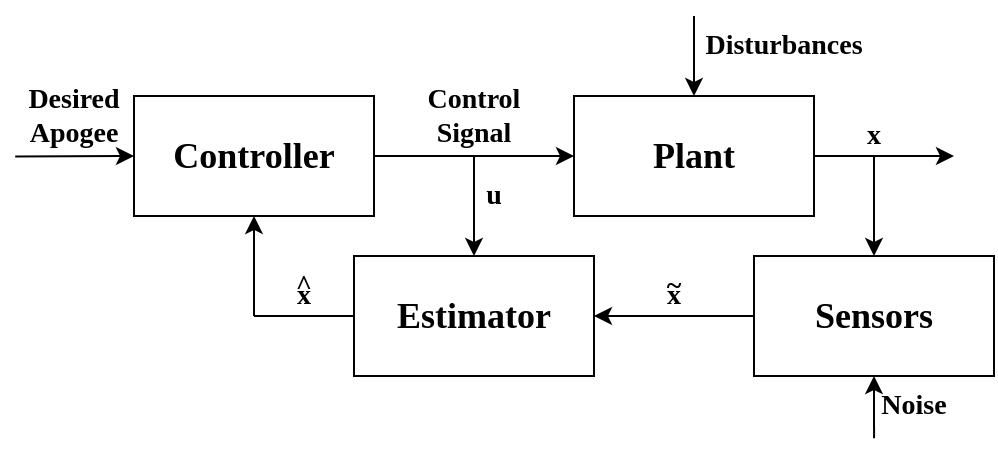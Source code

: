 <mxfile version="24.5.3" type="device">
  <diagram id="M5d3XEWPW-TU6OtU4TSX" name="Page-1">
    <mxGraphModel dx="926" dy="479" grid="1" gridSize="10" guides="1" tooltips="1" connect="1" arrows="1" fold="1" page="1" pageScale="1" pageWidth="827" pageHeight="1169" math="0" shadow="0">
      <root>
        <mxCell id="0" />
        <mxCell id="1" parent="0" />
        <mxCell id="fBwwVvs3XJOaM93i2fHY-23" value="&lt;font style=&quot;font-size: 14px;&quot; face=&quot;Times New Roman&quot;&gt;&lt;b&gt;x&lt;/b&gt;&lt;/font&gt;" style="text;html=1;align=center;verticalAlign=middle;whiteSpace=wrap;rounded=0;" parent="1" vertex="1">
          <mxGeometry x="440" y="215" width="80" height="30" as="geometry" />
        </mxCell>
        <mxCell id="fBwwVvs3XJOaM93i2fHY-1" value="&lt;font face=&quot;Times New Roman&quot; style=&quot;font-size: 18px;&quot;&gt;&lt;b style=&quot;&quot;&gt;Controller&lt;/b&gt;&lt;/font&gt;" style="rounded=0;whiteSpace=wrap;html=1;" parent="1" vertex="1">
          <mxGeometry x="110" y="210" width="120" height="60" as="geometry" />
        </mxCell>
        <mxCell id="fBwwVvs3XJOaM93i2fHY-3" value="&lt;font face=&quot;Times New Roman&quot; style=&quot;font-size: 18px;&quot;&gt;&lt;b style=&quot;&quot;&gt;Plant&lt;/b&gt;&lt;/font&gt;" style="rounded=0;whiteSpace=wrap;html=1;" parent="1" vertex="1">
          <mxGeometry x="330" y="210" width="120" height="60" as="geometry" />
        </mxCell>
        <mxCell id="fBwwVvs3XJOaM93i2fHY-6" value="" style="endArrow=classic;html=1;rounded=0;exitX=1;exitY=0.5;exitDx=0;exitDy=0;entryX=1;entryY=0.835;entryDx=0;entryDy=0;entryPerimeter=0;" parent="1" source="fBwwVvs3XJOaM93i2fHY-3" edge="1" target="fBwwVvs3XJOaM93i2fHY-23">
          <mxGeometry width="50" height="50" relative="1" as="geometry">
            <mxPoint x="620" y="410" as="sourcePoint" />
            <mxPoint x="540" y="240" as="targetPoint" />
          </mxGeometry>
        </mxCell>
        <mxCell id="fBwwVvs3XJOaM93i2fHY-7" value="" style="endArrow=classic;html=1;rounded=0;exitX=1;exitY=0.5;exitDx=0;exitDy=0;entryX=0;entryY=0.5;entryDx=0;entryDy=0;" parent="1" source="fBwwVvs3XJOaM93i2fHY-1" target="fBwwVvs3XJOaM93i2fHY-3" edge="1">
          <mxGeometry width="50" height="50" relative="1" as="geometry">
            <mxPoint x="240" y="340" as="sourcePoint" />
            <mxPoint x="346" y="340" as="targetPoint" />
          </mxGeometry>
        </mxCell>
        <mxCell id="fBwwVvs3XJOaM93i2fHY-9" value="" style="endArrow=classic;html=1;rounded=0;exitX=0.01;exitY=1.005;exitDx=0;exitDy=0;entryX=0;entryY=0.5;entryDx=0;entryDy=0;exitPerimeter=0;" parent="1" edge="1" source="fBwwVvs3XJOaM93i2fHY-11">
          <mxGeometry width="50" height="50" relative="1" as="geometry">
            <mxPoint x="30" y="240" as="sourcePoint" />
            <mxPoint x="110" y="240" as="targetPoint" />
          </mxGeometry>
        </mxCell>
        <mxCell id="fBwwVvs3XJOaM93i2fHY-11" value="&lt;font style=&quot;font-size: 14px;&quot; face=&quot;Times New Roman&quot;&gt;&lt;b&gt;Desired Apogee&lt;/b&gt;&lt;/font&gt;" style="text;html=1;align=center;verticalAlign=middle;whiteSpace=wrap;rounded=0;" parent="1" vertex="1">
          <mxGeometry x="50" y="200" width="60" height="40" as="geometry" />
        </mxCell>
        <mxCell id="fBwwVvs3XJOaM93i2fHY-38" value="" style="edgeStyle=orthogonalEdgeStyle;rounded=0;orthogonalLoop=1;jettySize=auto;html=1;" parent="1" source="fBwwVvs3XJOaM93i2fHY-12" target="fBwwVvs3XJOaM93i2fHY-26" edge="1">
          <mxGeometry relative="1" as="geometry" />
        </mxCell>
        <mxCell id="fBwwVvs3XJOaM93i2fHY-12" value="&lt;font style=&quot;font-size: 14px;&quot; face=&quot;Times New Roman&quot;&gt;&lt;b&gt;Control Signal&lt;/b&gt;&lt;/font&gt;" style="text;html=1;align=center;verticalAlign=middle;whiteSpace=wrap;rounded=0;" parent="1" vertex="1">
          <mxGeometry x="250" y="200" width="60" height="40" as="geometry" />
        </mxCell>
        <mxCell id="fBwwVvs3XJOaM93i2fHY-25" value="&lt;font face=&quot;Times New Roman&quot; style=&quot;font-size: 18px;&quot;&gt;&lt;b style=&quot;&quot;&gt;Sensors&lt;/b&gt;&lt;/font&gt;" style="rounded=0;whiteSpace=wrap;html=1;" parent="1" vertex="1">
          <mxGeometry x="420" y="290" width="120" height="60" as="geometry" />
        </mxCell>
        <mxCell id="fBwwVvs3XJOaM93i2fHY-26" value="&lt;font face=&quot;Times New Roman&quot; style=&quot;font-size: 18px;&quot;&gt;&lt;b style=&quot;&quot;&gt;Estimator&lt;/b&gt;&lt;/font&gt;" style="rounded=0;whiteSpace=wrap;html=1;" parent="1" vertex="1">
          <mxGeometry x="220" y="290" width="120" height="60" as="geometry" />
        </mxCell>
        <mxCell id="fBwwVvs3XJOaM93i2fHY-27" value="" style="endArrow=classic;html=1;rounded=0;entryX=0.5;entryY=1;entryDx=0;entryDy=0;exitX=0.167;exitY=1.036;exitDx=0;exitDy=0;exitPerimeter=0;" parent="1" target="fBwwVvs3XJOaM93i2fHY-25" edge="1" source="fBwwVvs3XJOaM93i2fHY-28">
          <mxGeometry width="50" height="50" relative="1" as="geometry">
            <mxPoint x="480" y="430" as="sourcePoint" />
            <mxPoint x="370" y="310" as="targetPoint" />
          </mxGeometry>
        </mxCell>
        <mxCell id="fBwwVvs3XJOaM93i2fHY-28" value="&lt;font style=&quot;font-size: 14px;&quot; face=&quot;Times New Roman&quot;&gt;&lt;b&gt;Noise&lt;/b&gt;&lt;/font&gt;" style="text;html=1;align=center;verticalAlign=middle;whiteSpace=wrap;rounded=0;" parent="1" vertex="1">
          <mxGeometry x="470" y="350" width="60" height="30" as="geometry" />
        </mxCell>
        <mxCell id="fBwwVvs3XJOaM93i2fHY-29" value="" style="endArrow=classic;html=1;rounded=0;entryX=0.5;entryY=0;entryDx=0;entryDy=0;" parent="1" target="fBwwVvs3XJOaM93i2fHY-3" edge="1">
          <mxGeometry width="50" height="50" relative="1" as="geometry">
            <mxPoint x="390" y="170" as="sourcePoint" />
            <mxPoint x="410" y="240" as="targetPoint" />
          </mxGeometry>
        </mxCell>
        <mxCell id="fBwwVvs3XJOaM93i2fHY-30" value="&lt;font style=&quot;font-size: 14px;&quot; face=&quot;Times New Roman&quot;&gt;&lt;b&gt;Disturbances&lt;/b&gt;&lt;/font&gt;" style="text;html=1;align=center;verticalAlign=middle;whiteSpace=wrap;rounded=0;" parent="1" vertex="1">
          <mxGeometry x="390" y="170" width="90" height="30" as="geometry" />
        </mxCell>
        <mxCell id="fBwwVvs3XJOaM93i2fHY-32" value="&lt;font style=&quot;font-size: 14px;&quot; face=&quot;Times New Roman&quot;&gt;&lt;b&gt;x&lt;/b&gt;&lt;/font&gt;" style="text;html=1;align=center;verticalAlign=middle;whiteSpace=wrap;rounded=0;" parent="1" vertex="1">
          <mxGeometry x="350" y="300" width="60" height="20" as="geometry" />
        </mxCell>
        <mxCell id="fBwwVvs3XJOaM93i2fHY-33" value="&lt;font style=&quot;font-size: 14px;&quot; face=&quot;Times New Roman&quot;&gt;&lt;b&gt;~&lt;/b&gt;&lt;/font&gt;" style="text;html=1;align=center;verticalAlign=middle;whiteSpace=wrap;rounded=0;" parent="1" vertex="1">
          <mxGeometry x="350" y="300" width="60" height="10" as="geometry" />
        </mxCell>
        <mxCell id="fBwwVvs3XJOaM93i2fHY-41" value="&lt;font style=&quot;font-size: 14px;&quot; face=&quot;Times New Roman&quot;&gt;&lt;b&gt;u&lt;/b&gt;&lt;/font&gt;" style="text;html=1;align=center;verticalAlign=middle;whiteSpace=wrap;rounded=0;" parent="1" vertex="1">
          <mxGeometry x="250" y="245" width="80" height="30" as="geometry" />
        </mxCell>
        <mxCell id="V0zfKIdSRg2-qJY_AS49-3" value="" style="endArrow=classic;html=1;rounded=0;entryX=0.5;entryY=0;entryDx=0;entryDy=0;exitX=0.5;exitY=0.833;exitDx=0;exitDy=0;exitPerimeter=0;" edge="1" parent="1" source="fBwwVvs3XJOaM93i2fHY-23" target="fBwwVvs3XJOaM93i2fHY-25">
          <mxGeometry width="50" height="50" relative="1" as="geometry">
            <mxPoint x="460" y="280" as="sourcePoint" />
            <mxPoint x="510" y="230" as="targetPoint" />
          </mxGeometry>
        </mxCell>
        <mxCell id="V0zfKIdSRg2-qJY_AS49-4" value="" style="endArrow=classic;html=1;rounded=0;entryX=1;entryY=0.5;entryDx=0;entryDy=0;exitX=0;exitY=0.5;exitDx=0;exitDy=0;" edge="1" parent="1" source="fBwwVvs3XJOaM93i2fHY-25" target="fBwwVvs3XJOaM93i2fHY-26">
          <mxGeometry width="50" height="50" relative="1" as="geometry">
            <mxPoint x="360" y="340" as="sourcePoint" />
            <mxPoint x="410" y="290" as="targetPoint" />
          </mxGeometry>
        </mxCell>
        <mxCell id="V0zfKIdSRg2-qJY_AS49-5" value="" style="endArrow=classic;html=1;rounded=0;entryX=0.5;entryY=1;entryDx=0;entryDy=0;" edge="1" parent="1" target="fBwwVvs3XJOaM93i2fHY-1">
          <mxGeometry width="50" height="50" relative="1" as="geometry">
            <mxPoint x="170" y="320" as="sourcePoint" />
            <mxPoint x="230" y="290" as="targetPoint" />
          </mxGeometry>
        </mxCell>
        <mxCell id="V0zfKIdSRg2-qJY_AS49-7" value="" style="group" vertex="1" connectable="0" parent="1">
          <mxGeometry x="170" y="300" width="50" height="20" as="geometry" />
        </mxCell>
        <mxCell id="fBwwVvs3XJOaM93i2fHY-42" value="&lt;font style=&quot;font-size: 14px;&quot; face=&quot;Times New Roman&quot;&gt;&lt;b&gt;x&lt;/b&gt;&lt;/font&gt;" style="text;html=1;align=center;verticalAlign=middle;whiteSpace=wrap;rounded=0;" parent="V0zfKIdSRg2-qJY_AS49-7" vertex="1">
          <mxGeometry width="50" height="20" as="geometry" />
        </mxCell>
        <mxCell id="fBwwVvs3XJOaM93i2fHY-43" value="&lt;font style=&quot;font-size: 14px;&quot; face=&quot;Times New Roman&quot;&gt;&lt;b&gt;^&lt;/b&gt;&lt;/font&gt;" style="text;html=1;align=center;verticalAlign=middle;whiteSpace=wrap;rounded=0;" parent="V0zfKIdSRg2-qJY_AS49-7" vertex="1">
          <mxGeometry width="50" height="10" as="geometry" />
        </mxCell>
        <mxCell id="V0zfKIdSRg2-qJY_AS49-12" value="" style="endArrow=none;html=1;rounded=0;entryX=0;entryY=0.5;entryDx=0;entryDy=0;strokeColor=#000000;" edge="1" parent="1" target="fBwwVvs3XJOaM93i2fHY-26">
          <mxGeometry width="50" height="50" relative="1" as="geometry">
            <mxPoint x="170" y="320" as="sourcePoint" />
            <mxPoint x="230" y="290" as="targetPoint" />
          </mxGeometry>
        </mxCell>
      </root>
    </mxGraphModel>
  </diagram>
</mxfile>
